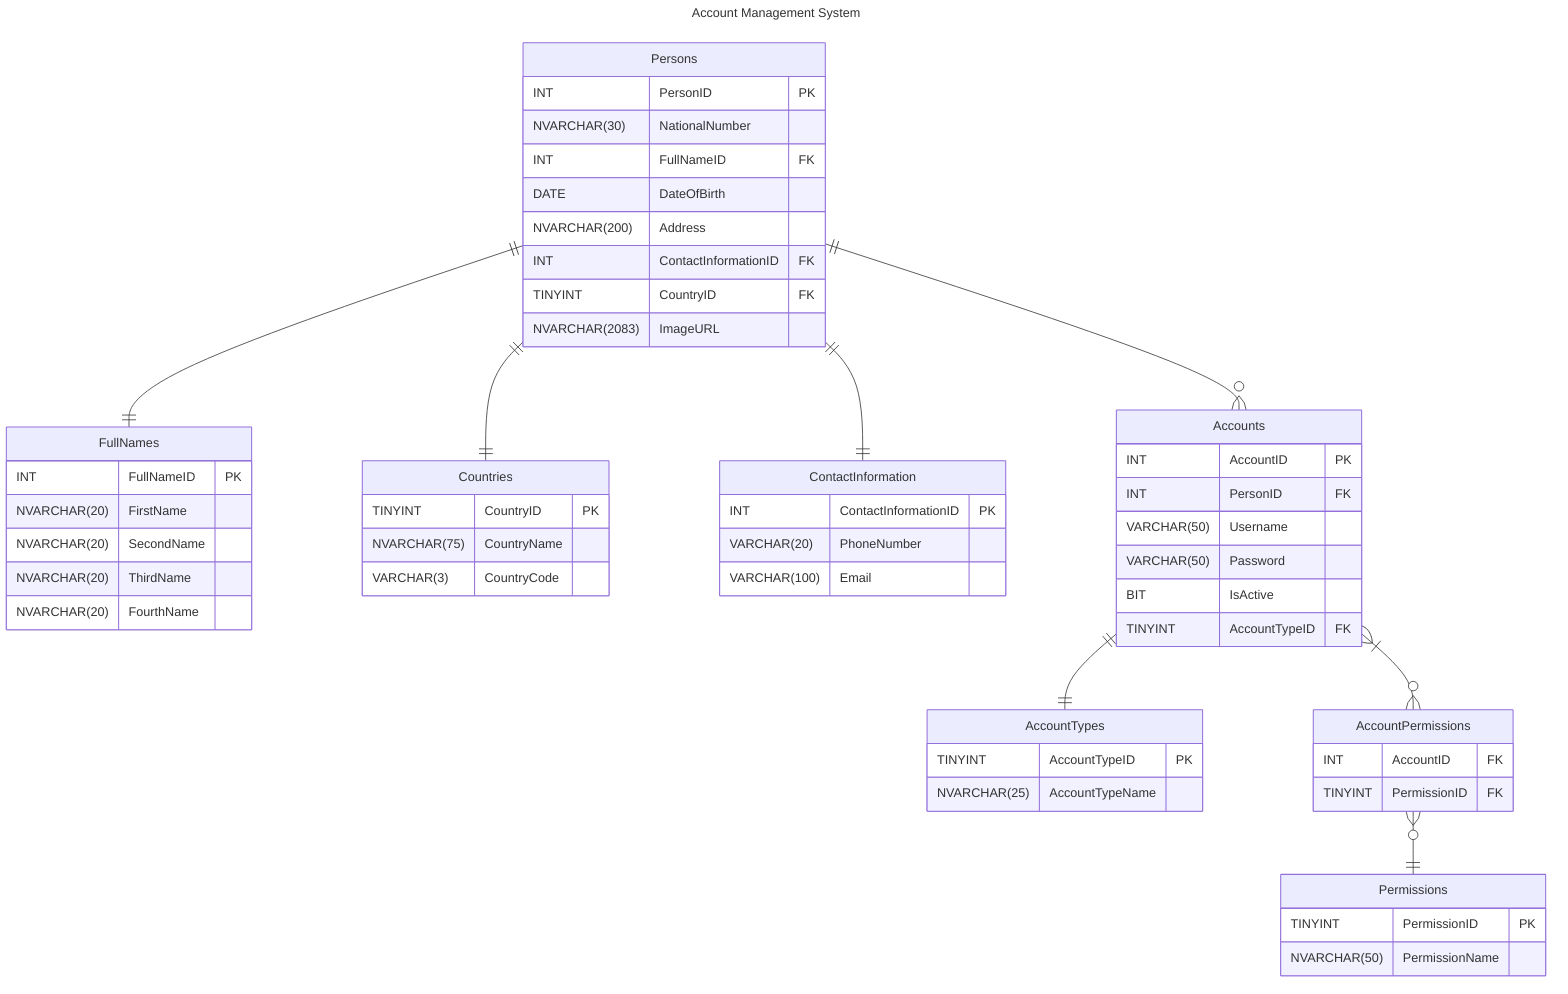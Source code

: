 ---
title: Account Management System
---
erDiagram
    Persons {
        INT PersonID PK
        NVARCHAR(30) NationalNumber
        INT FullNameID FK
        DATE DateOfBirth
        NVARCHAR(200) Address
        INT ContactInformationID FK
        TINYINT CountryID FK
        NVARCHAR(2083) ImageURL
    }
    FullNames {
        INT FullNameID PK
        NVARCHAR(20) FirstName
        NVARCHAR(20) SecondName
        NVARCHAR(20) ThirdName
        NVARCHAR(20) FourthName
    }
    Countries {
        TINYINT CountryID PK
        NVARCHAR(75) CountryName
        VARCHAR(3) CountryCode
    }
    ContactInformation {
        INT ContactInformationID PK
        VARCHAR(20) PhoneNumber
        VARCHAR(100) Email
    }
    AccountTypes {
        TINYINT AccountTypeID PK
        NVARCHAR(25) AccountTypeName
    }
    Accounts {
        INT AccountID PK
        INT PersonID FK
        VARCHAR(50) Username
        VARCHAR(50) Password
        BIT IsActive
        TINYINT AccountTypeID FK
    }
    AccountPermissions {
        INT AccountID FK
        TINYINT PermissionID FK
    }
    Permissions {
        TINYINT PermissionID PK
        NVARCHAR(50) PermissionName
    }

    Persons ||--|| FullNames: ""
    Persons ||--|| Countries: ""
    Persons ||--|| ContactInformation: ""
    Persons ||--o{ Accounts: ""
    Accounts ||--|| AccountTypes: ""
    Accounts }|--o{ AccountPermissions: ""
    AccountPermissions }o--|| Permissions: ""
